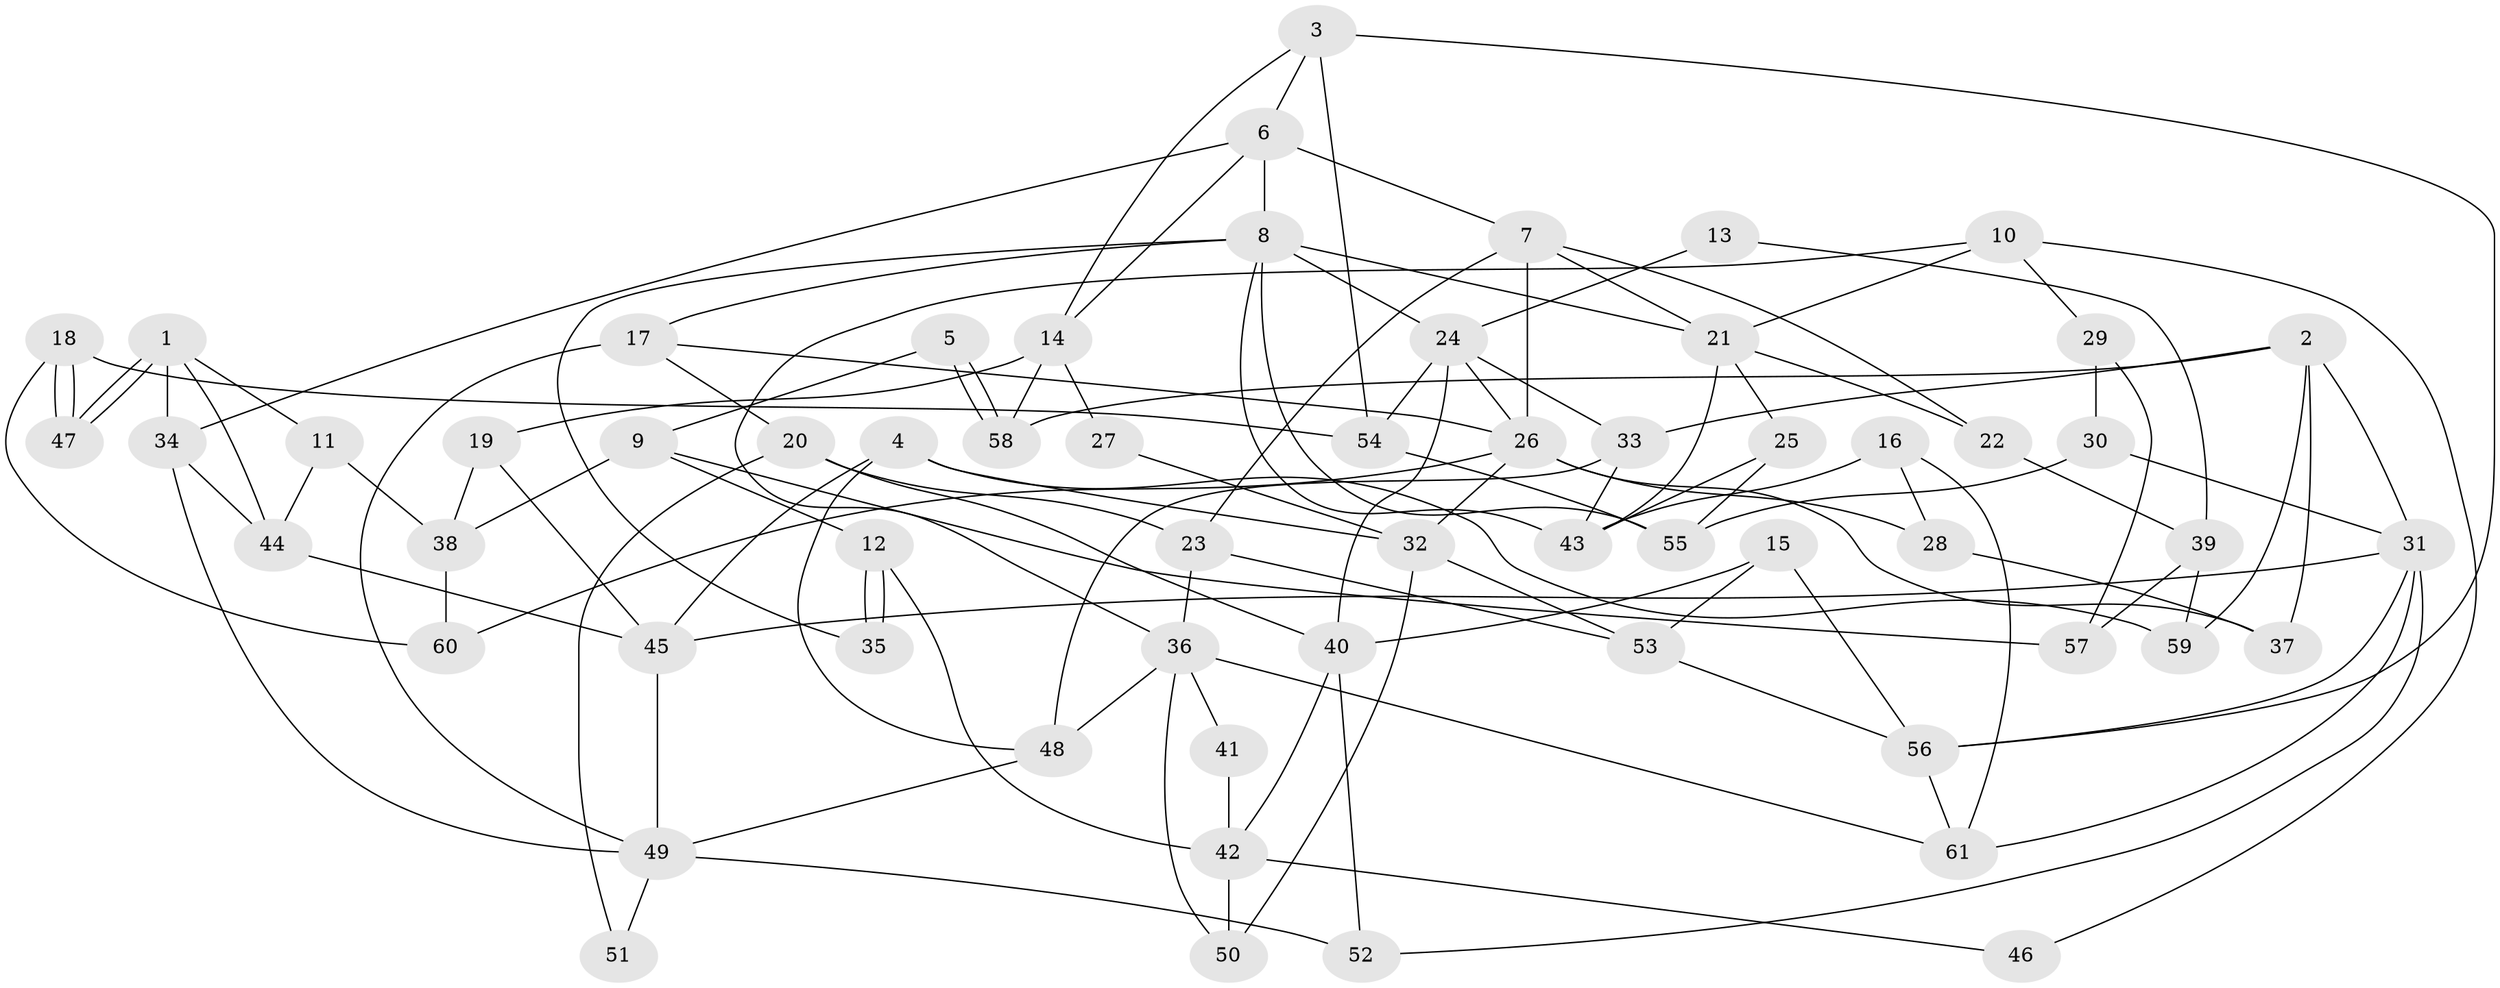 // Generated by graph-tools (version 1.1) at 2025/02/03/09/25 03:02:16]
// undirected, 61 vertices, 122 edges
graph export_dot {
graph [start="1"]
  node [color=gray90,style=filled];
  1;
  2;
  3;
  4;
  5;
  6;
  7;
  8;
  9;
  10;
  11;
  12;
  13;
  14;
  15;
  16;
  17;
  18;
  19;
  20;
  21;
  22;
  23;
  24;
  25;
  26;
  27;
  28;
  29;
  30;
  31;
  32;
  33;
  34;
  35;
  36;
  37;
  38;
  39;
  40;
  41;
  42;
  43;
  44;
  45;
  46;
  47;
  48;
  49;
  50;
  51;
  52;
  53;
  54;
  55;
  56;
  57;
  58;
  59;
  60;
  61;
  1 -- 34;
  1 -- 47;
  1 -- 47;
  1 -- 11;
  1 -- 44;
  2 -- 58;
  2 -- 33;
  2 -- 31;
  2 -- 37;
  2 -- 59;
  3 -- 56;
  3 -- 6;
  3 -- 14;
  3 -- 54;
  4 -- 48;
  4 -- 45;
  4 -- 32;
  4 -- 59;
  5 -- 9;
  5 -- 58;
  5 -- 58;
  6 -- 8;
  6 -- 7;
  6 -- 14;
  6 -- 34;
  7 -- 22;
  7 -- 26;
  7 -- 21;
  7 -- 23;
  8 -- 21;
  8 -- 17;
  8 -- 24;
  8 -- 35;
  8 -- 43;
  8 -- 55;
  9 -- 12;
  9 -- 38;
  9 -- 57;
  10 -- 36;
  10 -- 21;
  10 -- 29;
  10 -- 46;
  11 -- 44;
  11 -- 38;
  12 -- 42;
  12 -- 35;
  12 -- 35;
  13 -- 24;
  13 -- 39;
  14 -- 19;
  14 -- 27;
  14 -- 58;
  15 -- 40;
  15 -- 53;
  15 -- 56;
  16 -- 43;
  16 -- 61;
  16 -- 28;
  17 -- 49;
  17 -- 26;
  17 -- 20;
  18 -- 47;
  18 -- 47;
  18 -- 54;
  18 -- 60;
  19 -- 38;
  19 -- 45;
  20 -- 23;
  20 -- 40;
  20 -- 51;
  21 -- 25;
  21 -- 22;
  21 -- 43;
  22 -- 39;
  23 -- 36;
  23 -- 53;
  24 -- 26;
  24 -- 33;
  24 -- 40;
  24 -- 54;
  25 -- 55;
  25 -- 43;
  26 -- 37;
  26 -- 32;
  26 -- 28;
  26 -- 60;
  27 -- 32;
  28 -- 37;
  29 -- 30;
  29 -- 57;
  30 -- 31;
  30 -- 55;
  31 -- 45;
  31 -- 52;
  31 -- 56;
  31 -- 61;
  32 -- 53;
  32 -- 50;
  33 -- 43;
  33 -- 48;
  34 -- 49;
  34 -- 44;
  36 -- 48;
  36 -- 61;
  36 -- 41;
  36 -- 50;
  38 -- 60;
  39 -- 57;
  39 -- 59;
  40 -- 42;
  40 -- 52;
  41 -- 42;
  42 -- 50;
  42 -- 46;
  44 -- 45;
  45 -- 49;
  48 -- 49;
  49 -- 52;
  49 -- 51;
  53 -- 56;
  54 -- 55;
  56 -- 61;
}
